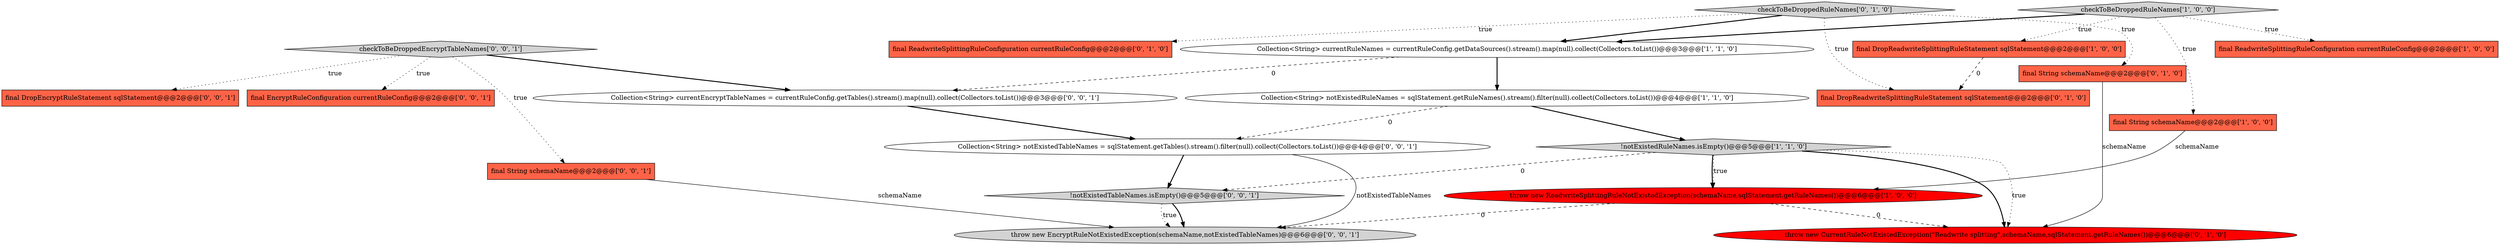 digraph {
14 [style = filled, label = "final String schemaName@@@2@@@['0', '0', '1']", fillcolor = tomato, shape = box image = "AAA0AAABBB3BBB"];
8 [style = filled, label = "final ReadwriteSplittingRuleConfiguration currentRuleConfig@@@2@@@['0', '1', '0']", fillcolor = tomato, shape = box image = "AAA0AAABBB2BBB"];
3 [style = filled, label = "throw new ReadwriteSplittingRuleNotExistedException(schemaName,sqlStatement.getRuleNames())@@@6@@@['1', '0', '0']", fillcolor = red, shape = ellipse image = "AAA1AAABBB1BBB"];
4 [style = filled, label = "final ReadwriteSplittingRuleConfiguration currentRuleConfig@@@2@@@['1', '0', '0']", fillcolor = tomato, shape = box image = "AAA0AAABBB1BBB"];
9 [style = filled, label = "throw new CurrentRuleNotExistedException(\"Readwrite splitting\",schemaName,sqlStatement.getRuleNames())@@@6@@@['0', '1', '0']", fillcolor = red, shape = ellipse image = "AAA1AAABBB2BBB"];
11 [style = filled, label = "checkToBeDroppedRuleNames['0', '1', '0']", fillcolor = lightgray, shape = diamond image = "AAA0AAABBB2BBB"];
15 [style = filled, label = "Collection<String> notExistedTableNames = sqlStatement.getTables().stream().filter(null).collect(Collectors.toList())@@@4@@@['0', '0', '1']", fillcolor = white, shape = ellipse image = "AAA0AAABBB3BBB"];
5 [style = filled, label = "final DropReadwriteSplittingRuleStatement sqlStatement@@@2@@@['1', '0', '0']", fillcolor = tomato, shape = box image = "AAA1AAABBB1BBB"];
19 [style = filled, label = "final DropEncryptRuleStatement sqlStatement@@@2@@@['0', '0', '1']", fillcolor = tomato, shape = box image = "AAA0AAABBB3BBB"];
13 [style = filled, label = "final EncryptRuleConfiguration currentRuleConfig@@@2@@@['0', '0', '1']", fillcolor = tomato, shape = box image = "AAA0AAABBB3BBB"];
18 [style = filled, label = "!notExistedTableNames.isEmpty()@@@5@@@['0', '0', '1']", fillcolor = lightgray, shape = diamond image = "AAA0AAABBB3BBB"];
20 [style = filled, label = "checkToBeDroppedEncryptTableNames['0', '0', '1']", fillcolor = lightgray, shape = diamond image = "AAA0AAABBB3BBB"];
0 [style = filled, label = "final String schemaName@@@2@@@['1', '0', '0']", fillcolor = tomato, shape = box image = "AAA0AAABBB1BBB"];
16 [style = filled, label = "Collection<String> currentEncryptTableNames = currentRuleConfig.getTables().stream().map(null).collect(Collectors.toList())@@@3@@@['0', '0', '1']", fillcolor = white, shape = ellipse image = "AAA0AAABBB3BBB"];
6 [style = filled, label = "!notExistedRuleNames.isEmpty()@@@5@@@['1', '1', '0']", fillcolor = lightgray, shape = diamond image = "AAA0AAABBB1BBB"];
2 [style = filled, label = "Collection<String> notExistedRuleNames = sqlStatement.getRuleNames().stream().filter(null).collect(Collectors.toList())@@@4@@@['1', '1', '0']", fillcolor = white, shape = ellipse image = "AAA0AAABBB1BBB"];
10 [style = filled, label = "final String schemaName@@@2@@@['0', '1', '0']", fillcolor = tomato, shape = box image = "AAA0AAABBB2BBB"];
7 [style = filled, label = "checkToBeDroppedRuleNames['1', '0', '0']", fillcolor = lightgray, shape = diamond image = "AAA0AAABBB1BBB"];
17 [style = filled, label = "throw new EncryptRuleNotExistedException(schemaName,notExistedTableNames)@@@6@@@['0', '0', '1']", fillcolor = lightgray, shape = ellipse image = "AAA0AAABBB3BBB"];
12 [style = filled, label = "final DropReadwriteSplittingRuleStatement sqlStatement@@@2@@@['0', '1', '0']", fillcolor = tomato, shape = box image = "AAA1AAABBB2BBB"];
1 [style = filled, label = "Collection<String> currentRuleNames = currentRuleConfig.getDataSources().stream().map(null).collect(Collectors.toList())@@@3@@@['1', '1', '0']", fillcolor = white, shape = ellipse image = "AAA0AAABBB1BBB"];
6->3 [style = bold, label=""];
16->15 [style = bold, label=""];
5->12 [style = dashed, label="0"];
7->1 [style = bold, label=""];
3->17 [style = dashed, label="0"];
11->1 [style = bold, label=""];
2->6 [style = bold, label=""];
11->10 [style = dotted, label="true"];
15->17 [style = solid, label="notExistedTableNames"];
11->12 [style = dotted, label="true"];
20->14 [style = dotted, label="true"];
18->17 [style = bold, label=""];
7->0 [style = dotted, label="true"];
15->18 [style = bold, label=""];
0->3 [style = solid, label="schemaName"];
7->5 [style = dotted, label="true"];
2->15 [style = dashed, label="0"];
6->18 [style = dashed, label="0"];
20->16 [style = bold, label=""];
6->9 [style = dotted, label="true"];
3->9 [style = dashed, label="0"];
1->16 [style = dashed, label="0"];
7->4 [style = dotted, label="true"];
11->8 [style = dotted, label="true"];
20->13 [style = dotted, label="true"];
1->2 [style = bold, label=""];
20->19 [style = dotted, label="true"];
18->17 [style = dotted, label="true"];
14->17 [style = solid, label="schemaName"];
6->9 [style = bold, label=""];
6->3 [style = dotted, label="true"];
10->9 [style = solid, label="schemaName"];
}
